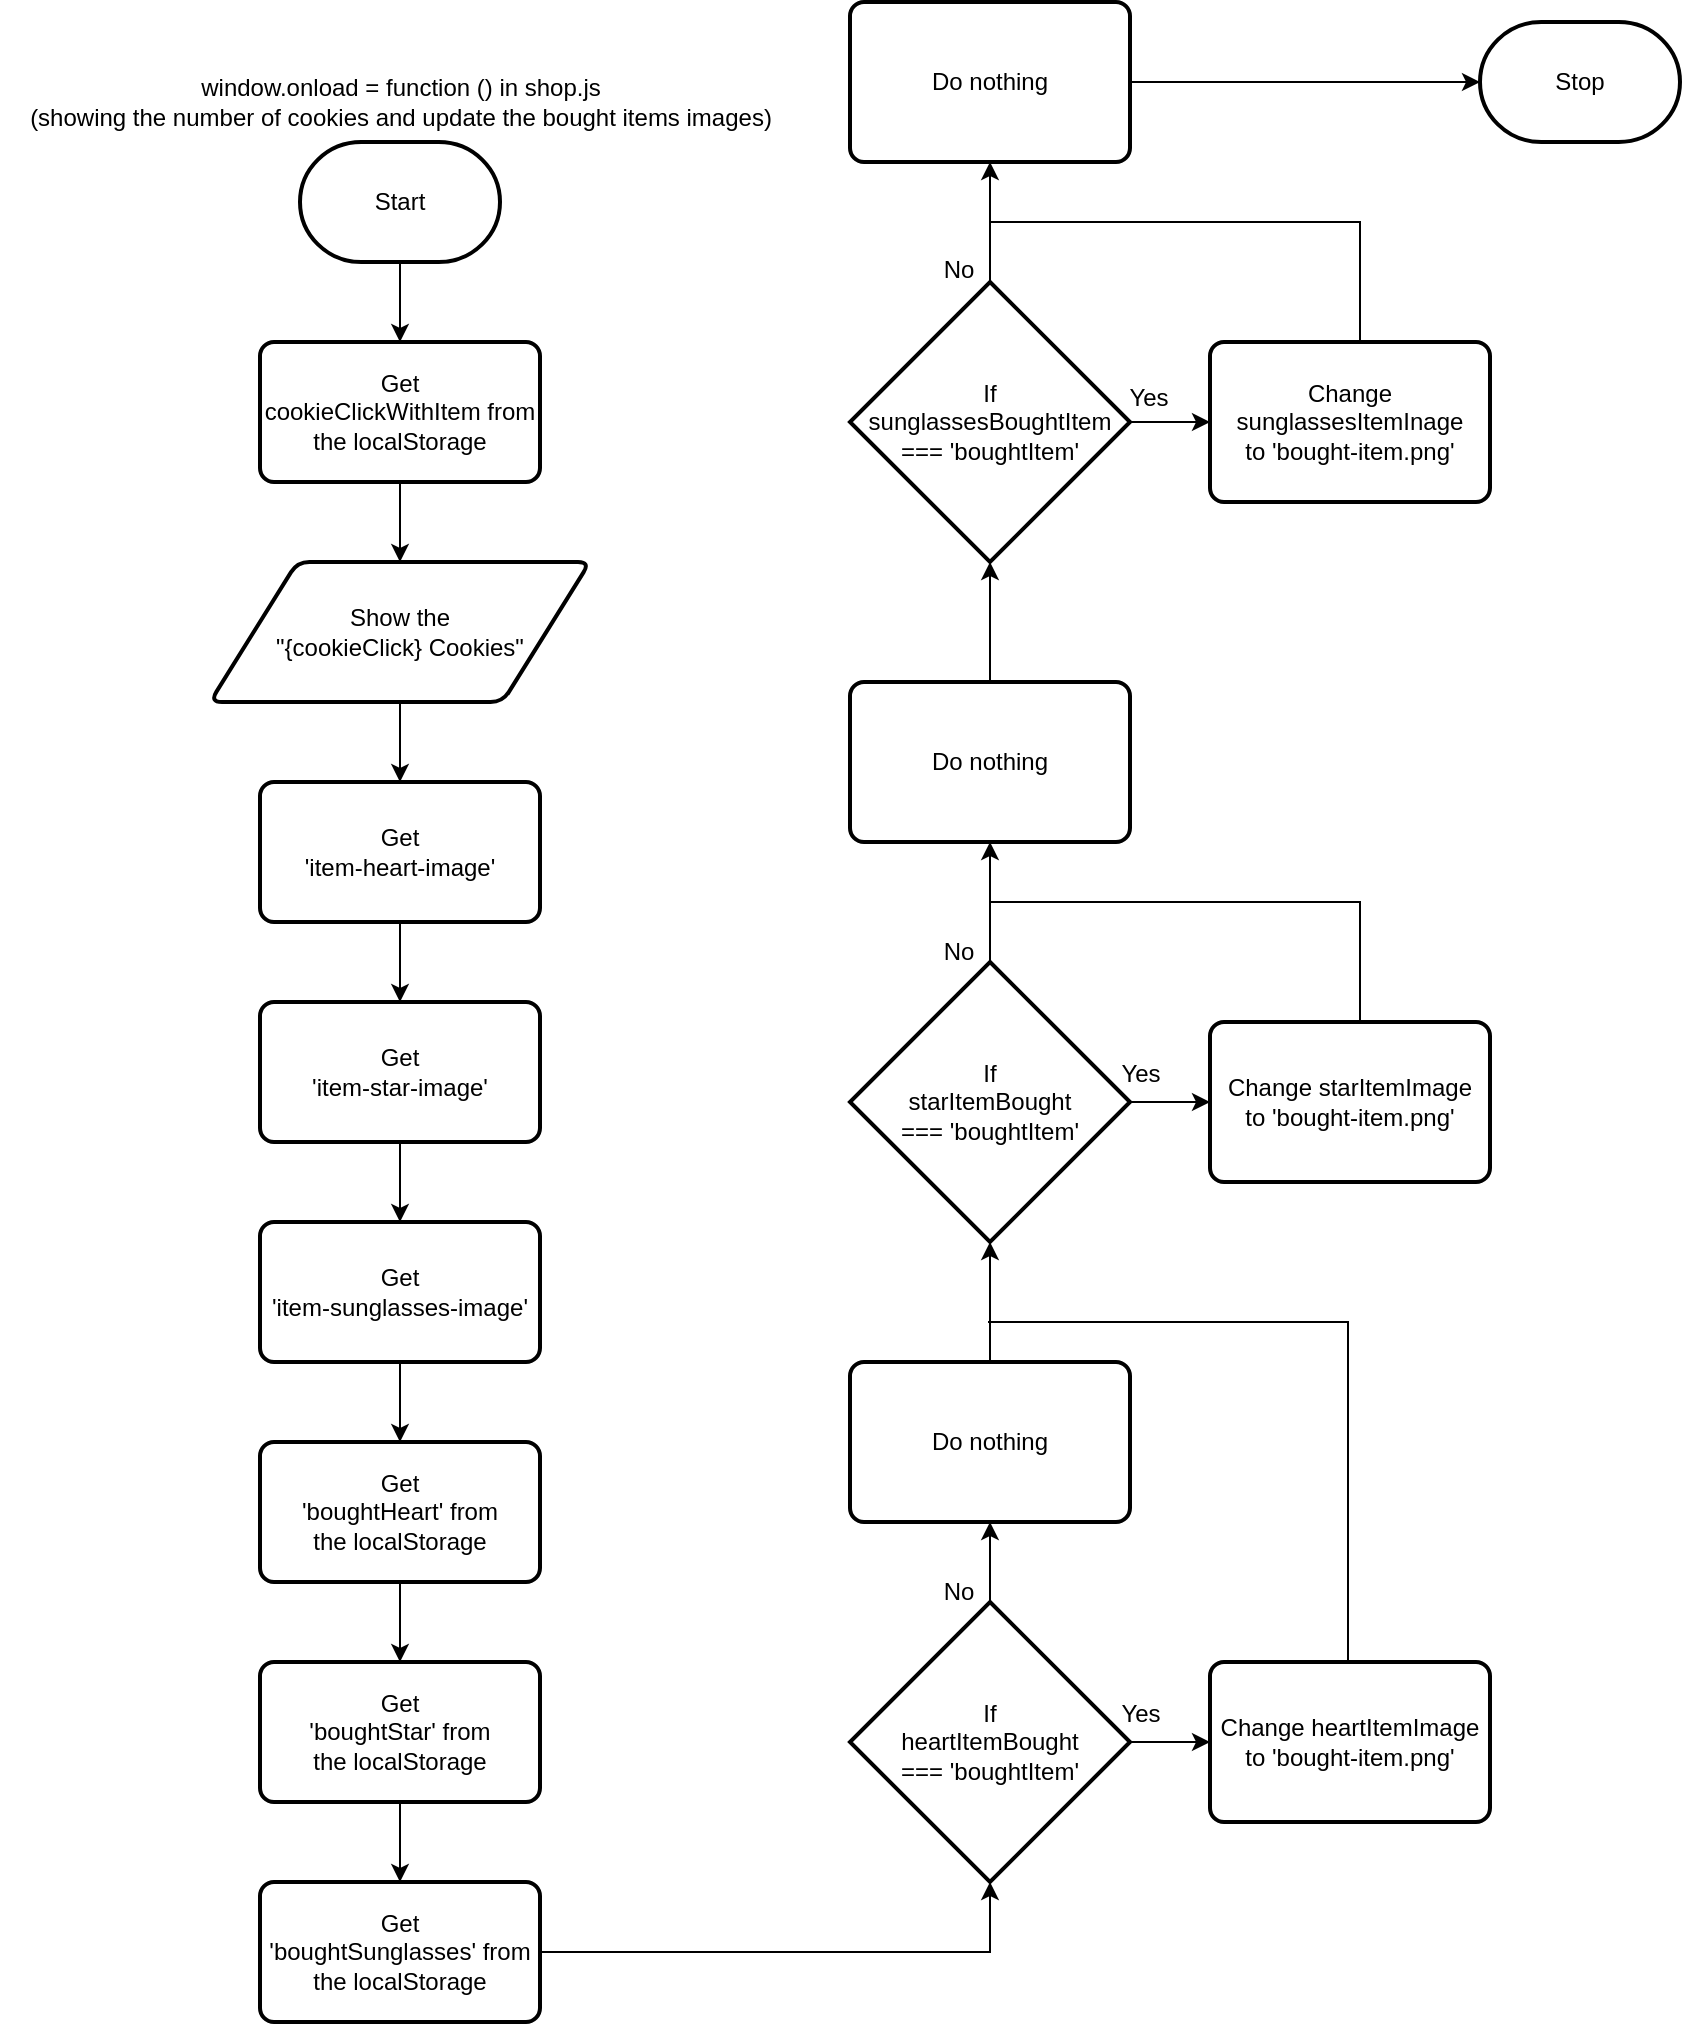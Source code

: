 <mxfile>
    <diagram id="wf7BfjiwzD089MaG73yu" name="Page-1">
        <mxGraphModel dx="1152" dy="536" grid="1" gridSize="10" guides="1" tooltips="1" connect="1" arrows="1" fold="1" page="1" pageScale="1" pageWidth="850" pageHeight="1100" math="0" shadow="0">
            <root>
                <mxCell id="0"/>
                <mxCell id="1" parent="0"/>
                <mxCell id="16" style="edgeStyle=none;html=1;entryX=0.5;entryY=0;entryDx=0;entryDy=0;" parent="1" source="2" target="5" edge="1">
                    <mxGeometry relative="1" as="geometry"/>
                </mxCell>
                <mxCell id="2" value="Start" style="strokeWidth=2;html=1;shape=mxgraph.flowchart.terminator;whiteSpace=wrap;" parent="1" vertex="1">
                    <mxGeometry x="150" y="90" width="100" height="60" as="geometry"/>
                </mxCell>
                <mxCell id="4" value="window.onload = function () in shop.js&lt;div&gt;(showing the number of cookies and update the bought items images)&lt;/div&gt;" style="text;html=1;align=center;verticalAlign=middle;resizable=0;points=[];autosize=1;strokeColor=none;fillColor=none;" parent="1" vertex="1">
                    <mxGeometry y="50" width="400" height="40" as="geometry"/>
                </mxCell>
                <mxCell id="17" style="edgeStyle=none;html=1;entryX=0.5;entryY=0;entryDx=0;entryDy=0;" parent="1" source="5" target="6" edge="1">
                    <mxGeometry relative="1" as="geometry"/>
                </mxCell>
                <mxCell id="5" value="Get&lt;div&gt;cookieClickWithItem from&lt;/div&gt;&lt;div&gt;the localStorage&lt;/div&gt;" style="rounded=1;whiteSpace=wrap;html=1;absoluteArcSize=1;arcSize=14;strokeWidth=2;" parent="1" vertex="1">
                    <mxGeometry x="130" y="190" width="140" height="70" as="geometry"/>
                </mxCell>
                <mxCell id="18" style="edgeStyle=none;html=1;entryX=0.5;entryY=0;entryDx=0;entryDy=0;" parent="1" source="6" target="7" edge="1">
                    <mxGeometry relative="1" as="geometry"/>
                </mxCell>
                <mxCell id="6" value="Show the&lt;div&gt;&quot;{cookieClick} Cookies&quot;&lt;/div&gt;" style="shape=parallelogram;html=1;strokeWidth=2;perimeter=parallelogramPerimeter;whiteSpace=wrap;rounded=1;arcSize=12;size=0.23;" parent="1" vertex="1">
                    <mxGeometry x="105" y="300" width="190" height="70" as="geometry"/>
                </mxCell>
                <mxCell id="19" style="edgeStyle=none;html=1;entryX=0.5;entryY=0;entryDx=0;entryDy=0;" parent="1" source="7" target="8" edge="1">
                    <mxGeometry relative="1" as="geometry"/>
                </mxCell>
                <mxCell id="7" value="Get&lt;div&gt;&#39;item-heart-image&#39;&lt;/div&gt;" style="rounded=1;whiteSpace=wrap;html=1;absoluteArcSize=1;arcSize=14;strokeWidth=2;" parent="1" vertex="1">
                    <mxGeometry x="130" y="410" width="140" height="70" as="geometry"/>
                </mxCell>
                <mxCell id="20" style="edgeStyle=none;html=1;entryX=0.5;entryY=0;entryDx=0;entryDy=0;" parent="1" source="8" target="9" edge="1">
                    <mxGeometry relative="1" as="geometry"/>
                </mxCell>
                <mxCell id="8" value="Get&lt;div&gt;&#39;item-star-image&#39;&lt;/div&gt;" style="rounded=1;whiteSpace=wrap;html=1;absoluteArcSize=1;arcSize=14;strokeWidth=2;" parent="1" vertex="1">
                    <mxGeometry x="130" y="520" width="140" height="70" as="geometry"/>
                </mxCell>
                <mxCell id="21" style="edgeStyle=none;html=1;entryX=0.5;entryY=0;entryDx=0;entryDy=0;" parent="1" source="9" target="10" edge="1">
                    <mxGeometry relative="1" as="geometry"/>
                </mxCell>
                <mxCell id="9" value="Get&lt;div&gt;&#39;item-sunglasses-image&#39;&lt;/div&gt;" style="rounded=1;whiteSpace=wrap;html=1;absoluteArcSize=1;arcSize=14;strokeWidth=2;" parent="1" vertex="1">
                    <mxGeometry x="130" y="630" width="140" height="70" as="geometry"/>
                </mxCell>
                <mxCell id="22" style="edgeStyle=none;html=1;entryX=0.5;entryY=0;entryDx=0;entryDy=0;" parent="1" source="10" target="13" edge="1">
                    <mxGeometry relative="1" as="geometry"/>
                </mxCell>
                <mxCell id="10" value="Get&lt;div&gt;&#39;boughtHeart&#39; from&lt;/div&gt;&lt;div&gt;the localStorage&lt;/div&gt;" style="rounded=1;whiteSpace=wrap;html=1;absoluteArcSize=1;arcSize=14;strokeWidth=2;" parent="1" vertex="1">
                    <mxGeometry x="130" y="740" width="140" height="70" as="geometry"/>
                </mxCell>
                <mxCell id="32" style="edgeStyle=none;html=1;entryX=0.5;entryY=1;entryDx=0;entryDy=0;" parent="1" source="11" target="12" edge="1">
                    <mxGeometry relative="1" as="geometry"/>
                </mxCell>
                <mxCell id="34" style="edgeStyle=none;html=1;entryX=0;entryY=0.5;entryDx=0;entryDy=0;" parent="1" source="11" target="24" edge="1">
                    <mxGeometry relative="1" as="geometry"/>
                </mxCell>
                <mxCell id="11" value="If&lt;div&gt;heartItemBought&lt;/div&gt;&lt;div&gt;=== &#39;boughtItem&#39;&lt;/div&gt;" style="strokeWidth=2;html=1;shape=mxgraph.flowchart.decision;whiteSpace=wrap;" parent="1" vertex="1">
                    <mxGeometry x="425" y="820" width="140" height="140" as="geometry"/>
                </mxCell>
                <mxCell id="12" value="Do nothing" style="rounded=1;whiteSpace=wrap;html=1;absoluteArcSize=1;arcSize=14;strokeWidth=2;" parent="1" vertex="1">
                    <mxGeometry x="425" y="700" width="140" height="80" as="geometry"/>
                </mxCell>
                <mxCell id="23" style="edgeStyle=none;html=1;entryX=0.5;entryY=0;entryDx=0;entryDy=0;" parent="1" source="13" target="14" edge="1">
                    <mxGeometry relative="1" as="geometry"/>
                </mxCell>
                <mxCell id="13" value="Get&lt;div&gt;&#39;boughtStar&#39; from&lt;/div&gt;&lt;div&gt;the localStorage&lt;/div&gt;" style="rounded=1;whiteSpace=wrap;html=1;absoluteArcSize=1;arcSize=14;strokeWidth=2;" parent="1" vertex="1">
                    <mxGeometry x="130" y="850" width="140" height="70" as="geometry"/>
                </mxCell>
                <mxCell id="14" value="Get&lt;div&gt;&#39;boughtSunglasses&#39; from&lt;/div&gt;&lt;div&gt;the localStorage&lt;/div&gt;" style="rounded=1;whiteSpace=wrap;html=1;absoluteArcSize=1;arcSize=14;strokeWidth=2;" parent="1" vertex="1">
                    <mxGeometry x="130" y="960" width="140" height="70" as="geometry"/>
                </mxCell>
                <mxCell id="15" style="edgeStyle=orthogonalEdgeStyle;html=1;entryX=0.5;entryY=1;entryDx=0;entryDy=0;entryPerimeter=0;rounded=0;curved=0;endArrow=classic;endFill=1;" parent="1" source="14" target="11" edge="1">
                    <mxGeometry relative="1" as="geometry"/>
                </mxCell>
                <mxCell id="33" style="edgeStyle=orthogonalEdgeStyle;html=1;endArrow=none;endFill=0;rounded=0;curved=0;" parent="1" edge="1">
                    <mxGeometry relative="1" as="geometry">
                        <mxPoint x="494" y="680" as="targetPoint"/>
                        <mxPoint x="674" y="850" as="sourcePoint"/>
                        <Array as="points">
                            <mxPoint x="674" y="680"/>
                            <mxPoint x="564" y="680"/>
                        </Array>
                    </mxGeometry>
                </mxCell>
                <mxCell id="24" value="Change heartItemImage&lt;div&gt;to &#39;bought-item.png&#39;&lt;/div&gt;" style="rounded=1;whiteSpace=wrap;html=1;absoluteArcSize=1;arcSize=14;strokeWidth=2;" parent="1" vertex="1">
                    <mxGeometry x="605" y="850" width="140" height="80" as="geometry"/>
                </mxCell>
                <mxCell id="35" style="edgeStyle=none;html=1;entryX=0.5;entryY=1;entryDx=0;entryDy=0;" parent="1" source="25" target="27" edge="1">
                    <mxGeometry relative="1" as="geometry"/>
                </mxCell>
                <mxCell id="36" style="edgeStyle=none;html=1;entryX=0;entryY=0.5;entryDx=0;entryDy=0;" parent="1" source="25" target="26" edge="1">
                    <mxGeometry relative="1" as="geometry"/>
                </mxCell>
                <mxCell id="25" value="If&lt;div&gt;starItemBought&lt;/div&gt;&lt;div&gt;=== &#39;boughtItem&#39;&lt;/div&gt;" style="strokeWidth=2;html=1;shape=mxgraph.flowchart.decision;whiteSpace=wrap;" parent="1" vertex="1">
                    <mxGeometry x="425" y="500" width="140" height="140" as="geometry"/>
                </mxCell>
                <mxCell id="37" style="edgeStyle=orthogonalEdgeStyle;html=1;endArrow=none;endFill=0;rounded=0;curved=0;" parent="1" edge="1">
                    <mxGeometry relative="1" as="geometry">
                        <mxPoint x="495" y="470" as="targetPoint"/>
                        <mxPoint x="680" y="530" as="sourcePoint"/>
                        <Array as="points">
                            <mxPoint x="680" y="470"/>
                        </Array>
                    </mxGeometry>
                </mxCell>
                <mxCell id="26" value="Change starItemImage&lt;div&gt;to &#39;bought-item.png&#39;&lt;/div&gt;" style="rounded=1;whiteSpace=wrap;html=1;absoluteArcSize=1;arcSize=14;strokeWidth=2;" parent="1" vertex="1">
                    <mxGeometry x="605" y="530" width="140" height="80" as="geometry"/>
                </mxCell>
                <mxCell id="27" value="Do nothing" style="rounded=1;whiteSpace=wrap;html=1;absoluteArcSize=1;arcSize=14;strokeWidth=2;" parent="1" vertex="1">
                    <mxGeometry x="425" y="360" width="140" height="80" as="geometry"/>
                </mxCell>
                <mxCell id="39" style="edgeStyle=none;html=1;entryX=0;entryY=0.5;entryDx=0;entryDy=0;" parent="1" source="28" target="29" edge="1">
                    <mxGeometry relative="1" as="geometry"/>
                </mxCell>
                <mxCell id="40" style="edgeStyle=none;html=1;entryX=0.5;entryY=1;entryDx=0;entryDy=0;" parent="1" source="28" target="30" edge="1">
                    <mxGeometry relative="1" as="geometry"/>
                </mxCell>
                <mxCell id="28" value="If&lt;div&gt;sunglassesBoughtItem&lt;/div&gt;&lt;div&gt;=== &#39;boughtItem&#39;&lt;/div&gt;" style="strokeWidth=2;html=1;shape=mxgraph.flowchart.decision;whiteSpace=wrap;" parent="1" vertex="1">
                    <mxGeometry x="425" y="160" width="140" height="140" as="geometry"/>
                </mxCell>
                <mxCell id="41" style="edgeStyle=orthogonalEdgeStyle;html=1;rounded=0;curved=0;endArrow=none;endFill=0;" parent="1" edge="1">
                    <mxGeometry relative="1" as="geometry">
                        <mxPoint x="495" y="130" as="targetPoint"/>
                        <mxPoint x="680" y="190" as="sourcePoint"/>
                        <Array as="points">
                            <mxPoint x="680" y="130"/>
                        </Array>
                    </mxGeometry>
                </mxCell>
                <mxCell id="29" value="Change sunglassesItemInage&lt;div&gt;to &#39;bought-item.png&#39;&lt;/div&gt;" style="rounded=1;whiteSpace=wrap;html=1;absoluteArcSize=1;arcSize=14;strokeWidth=2;" parent="1" vertex="1">
                    <mxGeometry x="605" y="190" width="140" height="80" as="geometry"/>
                </mxCell>
                <mxCell id="30" value="Do nothing" style="rounded=1;whiteSpace=wrap;html=1;absoluteArcSize=1;arcSize=14;strokeWidth=2;" parent="1" vertex="1">
                    <mxGeometry x="425" y="20" width="140" height="80" as="geometry"/>
                </mxCell>
                <mxCell id="31" style="edgeStyle=none;html=1;entryX=0.5;entryY=1;entryDx=0;entryDy=0;entryPerimeter=0;" parent="1" source="12" target="25" edge="1">
                    <mxGeometry relative="1" as="geometry"/>
                </mxCell>
                <mxCell id="38" style="edgeStyle=none;html=1;entryX=0.5;entryY=1;entryDx=0;entryDy=0;entryPerimeter=0;" parent="1" source="27" target="28" edge="1">
                    <mxGeometry relative="1" as="geometry"/>
                </mxCell>
                <mxCell id="42" value="Stop" style="strokeWidth=2;html=1;shape=mxgraph.flowchart.terminator;whiteSpace=wrap;" parent="1" vertex="1">
                    <mxGeometry x="740" y="30" width="100" height="60" as="geometry"/>
                </mxCell>
                <mxCell id="43" style="edgeStyle=none;html=1;entryX=0;entryY=0.5;entryDx=0;entryDy=0;entryPerimeter=0;" parent="1" source="30" target="42" edge="1">
                    <mxGeometry relative="1" as="geometry"/>
                </mxCell>
                <mxCell id="44" value="Yes" style="text;html=1;align=center;verticalAlign=middle;resizable=0;points=[];autosize=1;strokeColor=none;fillColor=none;" vertex="1" parent="1">
                    <mxGeometry x="550" y="861" width="40" height="30" as="geometry"/>
                </mxCell>
                <mxCell id="45" value="Yes" style="text;html=1;align=center;verticalAlign=middle;resizable=0;points=[];autosize=1;strokeColor=none;fillColor=none;" vertex="1" parent="1">
                    <mxGeometry x="550" y="541" width="40" height="30" as="geometry"/>
                </mxCell>
                <mxCell id="46" value="Yes" style="text;html=1;align=center;verticalAlign=middle;resizable=0;points=[];autosize=1;strokeColor=none;fillColor=none;" vertex="1" parent="1">
                    <mxGeometry x="554" y="203" width="40" height="30" as="geometry"/>
                </mxCell>
                <mxCell id="48" value="No" style="text;html=1;align=center;verticalAlign=middle;resizable=0;points=[];autosize=1;strokeColor=none;fillColor=none;" vertex="1" parent="1">
                    <mxGeometry x="459" y="139" width="40" height="30" as="geometry"/>
                </mxCell>
                <mxCell id="49" value="No" style="text;html=1;align=center;verticalAlign=middle;resizable=0;points=[];autosize=1;strokeColor=none;fillColor=none;" vertex="1" parent="1">
                    <mxGeometry x="459" y="480" width="40" height="30" as="geometry"/>
                </mxCell>
                <mxCell id="50" value="No" style="text;html=1;align=center;verticalAlign=middle;resizable=0;points=[];autosize=1;strokeColor=none;fillColor=none;" vertex="1" parent="1">
                    <mxGeometry x="459" y="800" width="40" height="30" as="geometry"/>
                </mxCell>
            </root>
        </mxGraphModel>
    </diagram>
</mxfile>